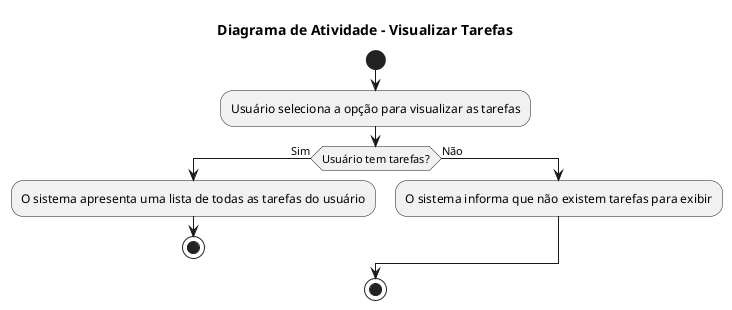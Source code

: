 @startuml

title Diagrama de Atividade - Visualizar Tarefas

start
:Usuário seleciona a opção para visualizar as tarefas;
if (Usuário tem tarefas?) then (Sim)
    :O sistema apresenta uma lista de todas as tarefas do usuário;
    stop
else (Não)
    :O sistema informa que não existem tarefas para exibir;
endif
stop

@enduml
